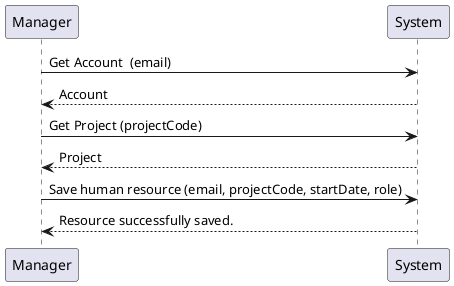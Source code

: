 @startuml

Manager -> System: Get Account  (email)
Manager <-- System: Account
Manager -> System: Get Project (projectCode)
Manager <-- System: Project
Manager -> System: Save human resource (email, projectCode, startDate, role)
Manager <-- System: Resource successfully saved.

@enduml